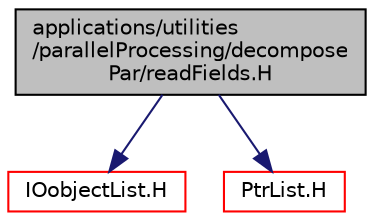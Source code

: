 digraph "applications/utilities/parallelProcessing/decomposePar/readFields.H"
{
  bgcolor="transparent";
  edge [fontname="Helvetica",fontsize="10",labelfontname="Helvetica",labelfontsize="10"];
  node [fontname="Helvetica",fontsize="10",shape=record];
  Node0 [label="applications/utilities\l/parallelProcessing/decompose\lPar/readFields.H",height=0.2,width=0.4,color="black", fillcolor="grey75", style="filled", fontcolor="black"];
  Node0 -> Node1 [color="midnightblue",fontsize="10",style="solid",fontname="Helvetica"];
  Node1 [label="IOobjectList.H",height=0.2,width=0.4,color="red",URL="$a09731.html"];
  Node0 -> Node78 [color="midnightblue",fontsize="10",style="solid",fontname="Helvetica"];
  Node78 [label="PtrList.H",height=0.2,width=0.4,color="red",URL="$a09419.html"];
}
